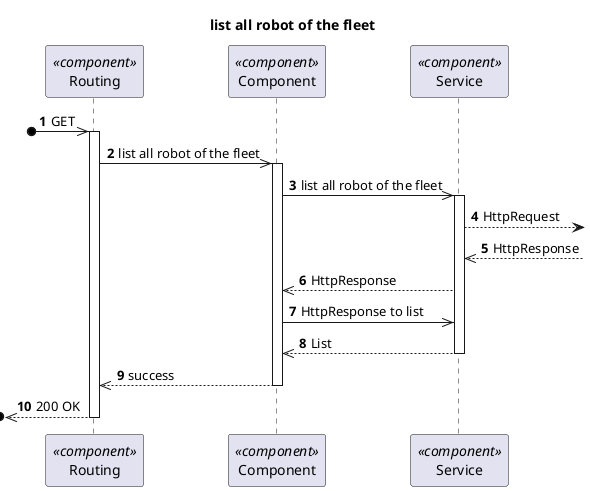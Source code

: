 @startuml Process View - Level 3

autonumber
skinparam packageStyle rect

title list all robot of the fleet

participant "Routing" as routing <<component>>
participant "Component" as comp <<component>>
participant "Service" as service <<component>>


?o->> routing : GET
activate routing
routing ->> comp : list all robot of the fleet

activate comp
comp ->> service : list all robot of the fleet

activate service
service --> : HttpRequest
service<<--  : HttpResponse
comp <<-- service : HttpResponse
comp ->> service: HttpResponse to list
comp <<-- service : List

deactivate service

comp -->> routing : success
deactivate comp

?o<<-- routing : 200 OK
deactivate routing

@enduml
